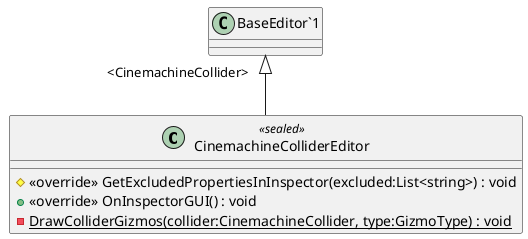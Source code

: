 @startuml
class CinemachineColliderEditor <<sealed>> {
    # <<override>> GetExcludedPropertiesInInspector(excluded:List<string>) : void
    + <<override>> OnInspectorGUI() : void
    - {static} DrawColliderGizmos(collider:CinemachineCollider, type:GizmoType) : void
}
"BaseEditor`1" "<CinemachineCollider>" <|-- CinemachineColliderEditor
@enduml
